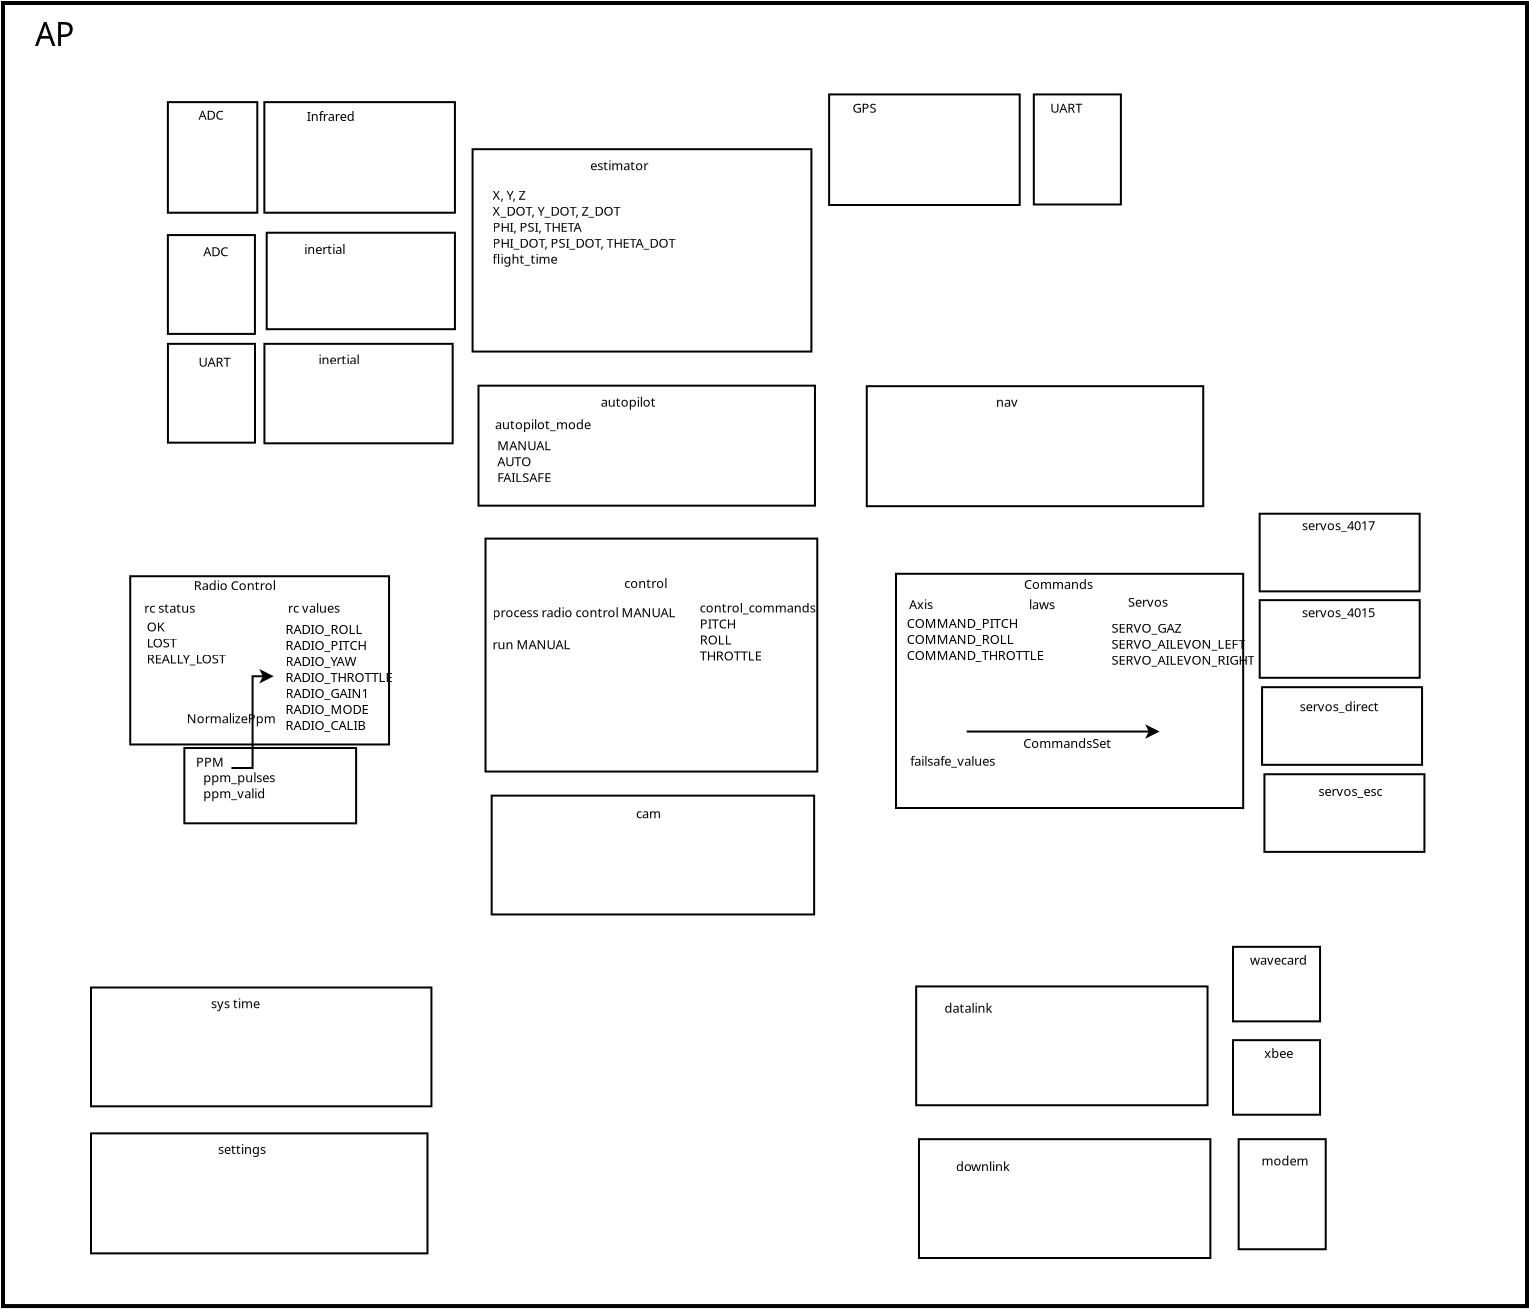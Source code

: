 <?xml version="1.0" encoding="UTF-8"?>
<dia:diagram xmlns:dia="http://www.lysator.liu.se/~alla/dia/">
  <dia:layer name="Background" visible="true">
    <dia:object type="Standard - Box" version="0" id="O0">
      <dia:attribute name="obj_pos">
        <dia:point val="-6.297,-16.439"/>
      </dia:attribute>
      <dia:attribute name="obj_bb">
        <dia:rectangle val="-6.397,-16.539;70.003,48.815"/>
      </dia:attribute>
      <dia:attribute name="elem_corner">
        <dia:point val="-6.297,-16.439"/>
      </dia:attribute>
      <dia:attribute name="elem_width">
        <dia:real val="76.2"/>
      </dia:attribute>
      <dia:attribute name="elem_height">
        <dia:real val="65.154"/>
      </dia:attribute>
      <dia:attribute name="border_width">
        <dia:real val="0.2"/>
      </dia:attribute>
      <dia:attribute name="show_background">
        <dia:boolean val="true"/>
      </dia:attribute>
    </dia:object>
    <dia:object type="Standard - Box" version="0" id="O1">
      <dia:attribute name="obj_pos">
        <dia:point val="38.353,12.1"/>
      </dia:attribute>
      <dia:attribute name="obj_bb">
        <dia:rectangle val="38.303,12.05;55.762,23.862"/>
      </dia:attribute>
      <dia:attribute name="elem_corner">
        <dia:point val="38.353,12.1"/>
      </dia:attribute>
      <dia:attribute name="elem_width">
        <dia:real val="17.359"/>
      </dia:attribute>
      <dia:attribute name="elem_height">
        <dia:real val="11.712"/>
      </dia:attribute>
      <dia:attribute name="show_background">
        <dia:boolean val="true"/>
      </dia:attribute>
    </dia:object>
    <dia:object type="Standard - Text" version="0" id="O2">
      <dia:attribute name="obj_pos">
        <dia:point val="44.747,12.865"/>
      </dia:attribute>
      <dia:attribute name="obj_bb">
        <dia:rectangle val="44.747,12.265;48.197,13.215"/>
      </dia:attribute>
      <dia:attribute name="text">
        <dia:composite type="text">
          <dia:attribute name="string">
            <dia:string>#Commands#</dia:string>
          </dia:attribute>
          <dia:attribute name="font">
            <dia:font family="sans" style="0" name="Helvetica"/>
          </dia:attribute>
          <dia:attribute name="height">
            <dia:real val="0.8"/>
          </dia:attribute>
          <dia:attribute name="pos">
            <dia:point val="44.747,12.865"/>
          </dia:attribute>
          <dia:attribute name="color">
            <dia:color val="#000000"/>
          </dia:attribute>
          <dia:attribute name="alignment">
            <dia:enum val="0"/>
          </dia:attribute>
        </dia:composite>
      </dia:attribute>
    </dia:object>
    <dia:object type="Standard - Box" version="0" id="O3">
      <dia:attribute name="obj_pos">
        <dia:point val="0.065,12.223"/>
      </dia:attribute>
      <dia:attribute name="obj_bb">
        <dia:rectangle val="0.015,12.174;13.056,20.685"/>
      </dia:attribute>
      <dia:attribute name="elem_corner">
        <dia:point val="0.065,12.223"/>
      </dia:attribute>
      <dia:attribute name="elem_width">
        <dia:real val="12.941"/>
      </dia:attribute>
      <dia:attribute name="elem_height">
        <dia:real val="8.412"/>
      </dia:attribute>
      <dia:attribute name="show_background">
        <dia:boolean val="true"/>
      </dia:attribute>
    </dia:object>
    <dia:object type="Standard - Text" version="0" id="O4">
      <dia:attribute name="obj_pos">
        <dia:point val="3.241,12.929"/>
      </dia:attribute>
      <dia:attribute name="obj_bb">
        <dia:rectangle val="3.241,12.329;7.441,13.279"/>
      </dia:attribute>
      <dia:attribute name="text">
        <dia:composite type="text">
          <dia:attribute name="string">
            <dia:string>#Radio Control#</dia:string>
          </dia:attribute>
          <dia:attribute name="font">
            <dia:font family="sans" style="0" name="Helvetica"/>
          </dia:attribute>
          <dia:attribute name="height">
            <dia:real val="0.8"/>
          </dia:attribute>
          <dia:attribute name="pos">
            <dia:point val="3.241,12.929"/>
          </dia:attribute>
          <dia:attribute name="color">
            <dia:color val="#000000"/>
          </dia:attribute>
          <dia:attribute name="alignment">
            <dia:enum val="0"/>
          </dia:attribute>
        </dia:composite>
      </dia:attribute>
    </dia:object>
    <dia:object type="Standard - Box" version="0" id="O5">
      <dia:attribute name="obj_pos">
        <dia:point val="2.771,20.812"/>
      </dia:attribute>
      <dia:attribute name="obj_bb">
        <dia:rectangle val="2.721,20.762;11.409,24.627"/>
      </dia:attribute>
      <dia:attribute name="elem_corner">
        <dia:point val="2.771,20.812"/>
      </dia:attribute>
      <dia:attribute name="elem_width">
        <dia:real val="8.588"/>
      </dia:attribute>
      <dia:attribute name="elem_height">
        <dia:real val="3.765"/>
      </dia:attribute>
      <dia:attribute name="show_background">
        <dia:boolean val="true"/>
      </dia:attribute>
    </dia:object>
    <dia:object type="Standard - Text" version="0" id="O6">
      <dia:attribute name="obj_pos">
        <dia:point val="3.359,21.753"/>
      </dia:attribute>
      <dia:attribute name="obj_bb">
        <dia:rectangle val="3.359,21.153;4.659,22.103"/>
      </dia:attribute>
      <dia:attribute name="text">
        <dia:composite type="text">
          <dia:attribute name="string">
            <dia:string>#PPM#</dia:string>
          </dia:attribute>
          <dia:attribute name="font">
            <dia:font family="sans" style="0" name="Helvetica"/>
          </dia:attribute>
          <dia:attribute name="height">
            <dia:real val="0.8"/>
          </dia:attribute>
          <dia:attribute name="pos">
            <dia:point val="3.359,21.753"/>
          </dia:attribute>
          <dia:attribute name="color">
            <dia:color val="#000000"/>
          </dia:attribute>
          <dia:attribute name="alignment">
            <dia:enum val="0"/>
          </dia:attribute>
        </dia:composite>
      </dia:attribute>
    </dia:object>
    <dia:object type="Standard - Text" version="0" id="O7">
      <dia:attribute name="obj_pos">
        <dia:point val="49.947,13.753"/>
      </dia:attribute>
      <dia:attribute name="obj_bb">
        <dia:rectangle val="49.947,13.153;52.047,14.103"/>
      </dia:attribute>
      <dia:attribute name="text">
        <dia:composite type="text">
          <dia:attribute name="string">
            <dia:string>#Servos#</dia:string>
          </dia:attribute>
          <dia:attribute name="font">
            <dia:font family="sans" style="0" name="Helvetica"/>
          </dia:attribute>
          <dia:attribute name="height">
            <dia:real val="0.8"/>
          </dia:attribute>
          <dia:attribute name="pos">
            <dia:point val="49.947,13.753"/>
          </dia:attribute>
          <dia:attribute name="color">
            <dia:color val="#000000"/>
          </dia:attribute>
          <dia:attribute name="alignment">
            <dia:enum val="0"/>
          </dia:attribute>
        </dia:composite>
      </dia:attribute>
    </dia:object>
    <dia:object type="Standard - Text" version="0" id="O8">
      <dia:attribute name="obj_pos">
        <dia:point val="45.006,13.871"/>
      </dia:attribute>
      <dia:attribute name="obj_bb">
        <dia:rectangle val="45.006,13.271;46.356,14.221"/>
      </dia:attribute>
      <dia:attribute name="text">
        <dia:composite type="text">
          <dia:attribute name="string">
            <dia:string>#laws#</dia:string>
          </dia:attribute>
          <dia:attribute name="font">
            <dia:font family="sans" style="0" name="Helvetica"/>
          </dia:attribute>
          <dia:attribute name="height">
            <dia:real val="0.8"/>
          </dia:attribute>
          <dia:attribute name="pos">
            <dia:point val="45.006,13.871"/>
          </dia:attribute>
          <dia:attribute name="color">
            <dia:color val="#000000"/>
          </dia:attribute>
          <dia:attribute name="alignment">
            <dia:enum val="0"/>
          </dia:attribute>
        </dia:composite>
      </dia:attribute>
    </dia:object>
    <dia:object type="Standard - Text" version="0" id="O9">
      <dia:attribute name="obj_pos">
        <dia:point val="39.006,13.871"/>
      </dia:attribute>
      <dia:attribute name="obj_bb">
        <dia:rectangle val="39.006,13.271;40.206,14.221"/>
      </dia:attribute>
      <dia:attribute name="text">
        <dia:composite type="text">
          <dia:attribute name="string">
            <dia:string>#Axis#</dia:string>
          </dia:attribute>
          <dia:attribute name="font">
            <dia:font family="sans" style="0" name="Helvetica"/>
          </dia:attribute>
          <dia:attribute name="height">
            <dia:real val="0.8"/>
          </dia:attribute>
          <dia:attribute name="pos">
            <dia:point val="39.006,13.871"/>
          </dia:attribute>
          <dia:attribute name="color">
            <dia:color val="#000000"/>
          </dia:attribute>
          <dia:attribute name="alignment">
            <dia:enum val="0"/>
          </dia:attribute>
        </dia:composite>
      </dia:attribute>
    </dia:object>
    <dia:object type="Standard - Box" version="0" id="O10">
      <dia:attribute name="obj_pos">
        <dia:point val="17.829,10.341"/>
      </dia:attribute>
      <dia:attribute name="obj_bb">
        <dia:rectangle val="17.779,10.291;34.468,22.038"/>
      </dia:attribute>
      <dia:attribute name="elem_corner">
        <dia:point val="17.829,10.341"/>
      </dia:attribute>
      <dia:attribute name="elem_width">
        <dia:real val="16.588"/>
      </dia:attribute>
      <dia:attribute name="elem_height">
        <dia:real val="11.647"/>
      </dia:attribute>
      <dia:attribute name="show_background">
        <dia:boolean val="true"/>
      </dia:attribute>
    </dia:object>
    <dia:object type="Standard - Text" version="0" id="O11">
      <dia:attribute name="obj_pos">
        <dia:point val="24.771,12.812"/>
      </dia:attribute>
      <dia:attribute name="obj_bb">
        <dia:rectangle val="24.771,12.212;26.971,13.162"/>
      </dia:attribute>
      <dia:attribute name="text">
        <dia:composite type="text">
          <dia:attribute name="string">
            <dia:string>#control#</dia:string>
          </dia:attribute>
          <dia:attribute name="font">
            <dia:font family="sans" style="0" name="Helvetica"/>
          </dia:attribute>
          <dia:attribute name="height">
            <dia:real val="0.8"/>
          </dia:attribute>
          <dia:attribute name="pos">
            <dia:point val="24.771,12.812"/>
          </dia:attribute>
          <dia:attribute name="color">
            <dia:color val="#000000"/>
          </dia:attribute>
          <dia:attribute name="alignment">
            <dia:enum val="0"/>
          </dia:attribute>
        </dia:composite>
      </dia:attribute>
    </dia:object>
    <dia:object type="Standard - Box" version="0" id="O12">
      <dia:attribute name="obj_pos">
        <dia:point val="17.477,2.694"/>
      </dia:attribute>
      <dia:attribute name="obj_bb">
        <dia:rectangle val="17.427,2.644;34.35,8.744"/>
      </dia:attribute>
      <dia:attribute name="elem_corner">
        <dia:point val="17.477,2.694"/>
      </dia:attribute>
      <dia:attribute name="elem_width">
        <dia:real val="16.824"/>
      </dia:attribute>
      <dia:attribute name="elem_height">
        <dia:real val="6.0"/>
      </dia:attribute>
      <dia:attribute name="show_background">
        <dia:boolean val="true"/>
      </dia:attribute>
    </dia:object>
    <dia:object type="Standard - Text" version="0" id="O13">
      <dia:attribute name="obj_pos">
        <dia:point val="23.594,3.753"/>
      </dia:attribute>
      <dia:attribute name="obj_bb">
        <dia:rectangle val="23.594,3.153;26.394,4.103"/>
      </dia:attribute>
      <dia:attribute name="text">
        <dia:composite type="text">
          <dia:attribute name="string">
            <dia:string>#autopilot#</dia:string>
          </dia:attribute>
          <dia:attribute name="font">
            <dia:font family="sans" style="0" name="Helvetica"/>
          </dia:attribute>
          <dia:attribute name="height">
            <dia:real val="0.8"/>
          </dia:attribute>
          <dia:attribute name="pos">
            <dia:point val="23.594,3.753"/>
          </dia:attribute>
          <dia:attribute name="color">
            <dia:color val="#000000"/>
          </dia:attribute>
          <dia:attribute name="alignment">
            <dia:enum val="0"/>
          </dia:attribute>
        </dia:composite>
      </dia:attribute>
    </dia:object>
    <dia:object type="Standard - Text" version="0" id="O14">
      <dia:attribute name="obj_pos">
        <dia:point val="7.947,14.047"/>
      </dia:attribute>
      <dia:attribute name="obj_bb">
        <dia:rectangle val="7.947,13.447;10.747,14.397"/>
      </dia:attribute>
      <dia:attribute name="text">
        <dia:composite type="text">
          <dia:attribute name="string">
            <dia:string>#rc values#</dia:string>
          </dia:attribute>
          <dia:attribute name="font">
            <dia:font family="sans" style="0" name="Helvetica"/>
          </dia:attribute>
          <dia:attribute name="height">
            <dia:real val="0.8"/>
          </dia:attribute>
          <dia:attribute name="pos">
            <dia:point val="7.947,14.047"/>
          </dia:attribute>
          <dia:attribute name="color">
            <dia:color val="#000000"/>
          </dia:attribute>
          <dia:attribute name="alignment">
            <dia:enum val="0"/>
          </dia:attribute>
        </dia:composite>
      </dia:attribute>
    </dia:object>
    <dia:object type="Standard - Text" version="0" id="O15">
      <dia:attribute name="obj_pos">
        <dia:point val="0.771,14.047"/>
      </dia:attribute>
      <dia:attribute name="obj_bb">
        <dia:rectangle val="0.771,13.447;3.571,14.397"/>
      </dia:attribute>
      <dia:attribute name="text">
        <dia:composite type="text">
          <dia:attribute name="string">
            <dia:string>#rc status#</dia:string>
          </dia:attribute>
          <dia:attribute name="font">
            <dia:font family="sans" style="0" name="Helvetica"/>
          </dia:attribute>
          <dia:attribute name="height">
            <dia:real val="0.8"/>
          </dia:attribute>
          <dia:attribute name="pos">
            <dia:point val="0.771,14.047"/>
          </dia:attribute>
          <dia:attribute name="color">
            <dia:color val="#000000"/>
          </dia:attribute>
          <dia:attribute name="alignment">
            <dia:enum val="0"/>
          </dia:attribute>
        </dia:composite>
      </dia:attribute>
    </dia:object>
    <dia:object type="Standard - Text" version="0" id="O16">
      <dia:attribute name="obj_pos">
        <dia:point val="0.888,14.988"/>
      </dia:attribute>
      <dia:attribute name="obj_bb">
        <dia:rectangle val="0.888,14.388;4.738,16.938"/>
      </dia:attribute>
      <dia:attribute name="text">
        <dia:composite type="text">
          <dia:attribute name="string">
            <dia:string>#OK
LOST
REALLY_LOST#</dia:string>
          </dia:attribute>
          <dia:attribute name="font">
            <dia:font family="sans" style="0" name="Helvetica"/>
          </dia:attribute>
          <dia:attribute name="height">
            <dia:real val="0.8"/>
          </dia:attribute>
          <dia:attribute name="pos">
            <dia:point val="0.888,14.988"/>
          </dia:attribute>
          <dia:attribute name="color">
            <dia:color val="#000000"/>
          </dia:attribute>
          <dia:attribute name="alignment">
            <dia:enum val="0"/>
          </dia:attribute>
        </dia:composite>
      </dia:attribute>
    </dia:object>
    <dia:object type="Standard - Text" version="0" id="O17">
      <dia:attribute name="obj_pos">
        <dia:point val="7.829,15.106"/>
      </dia:attribute>
      <dia:attribute name="obj_bb">
        <dia:rectangle val="7.829,14.506;13.029,20.256"/>
      </dia:attribute>
      <dia:attribute name="text">
        <dia:composite type="text">
          <dia:attribute name="string">
            <dia:string>#RADIO_ROLL
RADIO_PITCH
RADIO_YAW
RADIO_THROTTLE
RADIO_GAIN1
RADIO_MODE
RADIO_CALIB#</dia:string>
          </dia:attribute>
          <dia:attribute name="font">
            <dia:font family="sans" style="0" name="Helvetica"/>
          </dia:attribute>
          <dia:attribute name="height">
            <dia:real val="0.8"/>
          </dia:attribute>
          <dia:attribute name="pos">
            <dia:point val="7.829,15.106"/>
          </dia:attribute>
          <dia:attribute name="color">
            <dia:color val="#000000"/>
          </dia:attribute>
          <dia:attribute name="alignment">
            <dia:enum val="0"/>
          </dia:attribute>
        </dia:composite>
      </dia:attribute>
    </dia:object>
    <dia:object type="Standard - Text" version="0" id="O18">
      <dia:attribute name="obj_pos">
        <dia:point val="3.712,22.518"/>
      </dia:attribute>
      <dia:attribute name="obj_bb">
        <dia:rectangle val="3.712,21.918;7.412,23.668"/>
      </dia:attribute>
      <dia:attribute name="text">
        <dia:composite type="text">
          <dia:attribute name="string">
            <dia:string>#ppm_pulses
ppm_valid#</dia:string>
          </dia:attribute>
          <dia:attribute name="font">
            <dia:font family="sans" style="0" name="Helvetica"/>
          </dia:attribute>
          <dia:attribute name="height">
            <dia:real val="0.8"/>
          </dia:attribute>
          <dia:attribute name="pos">
            <dia:point val="3.712,22.518"/>
          </dia:attribute>
          <dia:attribute name="color">
            <dia:color val="#000000"/>
          </dia:attribute>
          <dia:attribute name="alignment">
            <dia:enum val="0"/>
          </dia:attribute>
        </dia:composite>
      </dia:attribute>
    </dia:object>
    <dia:object type="Standard - ZigZagLine" version="0" id="O19">
      <dia:attribute name="obj_pos">
        <dia:point val="5.124,21.812"/>
      </dia:attribute>
      <dia:attribute name="obj_bb">
        <dia:rectangle val="5.074,16.724;7.291,21.862"/>
      </dia:attribute>
      <dia:attribute name="orth_points">
        <dia:point val="5.124,21.812"/>
        <dia:point val="6.182,21.812"/>
        <dia:point val="6.182,17.224"/>
        <dia:point val="7.241,17.224"/>
      </dia:attribute>
      <dia:attribute name="orth_orient">
        <dia:enum val="0"/>
        <dia:enum val="1"/>
        <dia:enum val="0"/>
      </dia:attribute>
      <dia:attribute name="end_arrow">
        <dia:enum val="22"/>
      </dia:attribute>
      <dia:attribute name="end_arrow_length">
        <dia:real val="0.5"/>
      </dia:attribute>
      <dia:attribute name="end_arrow_width">
        <dia:real val="0.5"/>
      </dia:attribute>
    </dia:object>
    <dia:object type="Standard - Text" version="0" id="O20">
      <dia:attribute name="obj_pos">
        <dia:point val="2.888,19.576"/>
      </dia:attribute>
      <dia:attribute name="obj_bb">
        <dia:rectangle val="2.888,18.977;7.238,19.927"/>
      </dia:attribute>
      <dia:attribute name="text">
        <dia:composite type="text">
          <dia:attribute name="string">
            <dia:string>#NormalizePpm#</dia:string>
          </dia:attribute>
          <dia:attribute name="font">
            <dia:font family="sans" style="0" name="Helvetica"/>
          </dia:attribute>
          <dia:attribute name="height">
            <dia:real val="0.8"/>
          </dia:attribute>
          <dia:attribute name="pos">
            <dia:point val="2.888,19.576"/>
          </dia:attribute>
          <dia:attribute name="color">
            <dia:color val="#000000"/>
          </dia:attribute>
          <dia:attribute name="alignment">
            <dia:enum val="0"/>
          </dia:attribute>
        </dia:composite>
      </dia:attribute>
    </dia:object>
    <dia:object type="Standard - Text" version="0" id="O21">
      <dia:attribute name="obj_pos">
        <dia:point val="49.123,15.047"/>
      </dia:attribute>
      <dia:attribute name="obj_bb">
        <dia:rectangle val="49.123,14.447;56.074,16.997"/>
      </dia:attribute>
      <dia:attribute name="text">
        <dia:composite type="text">
          <dia:attribute name="string">
            <dia:string>#SERVO_GAZ
SERVO_AILEVON_LEFT
SERVO_AILEVON_RIGHT#</dia:string>
          </dia:attribute>
          <dia:attribute name="font">
            <dia:font family="sans" style="0" name="Helvetica"/>
          </dia:attribute>
          <dia:attribute name="height">
            <dia:real val="0.8"/>
          </dia:attribute>
          <dia:attribute name="pos">
            <dia:point val="49.123,15.047"/>
          </dia:attribute>
          <dia:attribute name="color">
            <dia:color val="#000000"/>
          </dia:attribute>
          <dia:attribute name="alignment">
            <dia:enum val="0"/>
          </dia:attribute>
        </dia:composite>
      </dia:attribute>
    </dia:object>
    <dia:object type="Standard - Text" version="0" id="O22">
      <dia:attribute name="obj_pos">
        <dia:point val="38.888,14.812"/>
      </dia:attribute>
      <dia:attribute name="obj_bb">
        <dia:rectangle val="38.888,14.212;45.388,16.762"/>
      </dia:attribute>
      <dia:attribute name="text">
        <dia:composite type="text">
          <dia:attribute name="string">
            <dia:string>#COMMAND_PITCH
COMMAND_ROLL
COMMAND_THROTTLE#</dia:string>
          </dia:attribute>
          <dia:attribute name="font">
            <dia:font family="sans" style="0" name="Helvetica"/>
          </dia:attribute>
          <dia:attribute name="height">
            <dia:real val="0.8"/>
          </dia:attribute>
          <dia:attribute name="pos">
            <dia:point val="38.888,14.812"/>
          </dia:attribute>
          <dia:attribute name="color">
            <dia:color val="#000000"/>
          </dia:attribute>
          <dia:attribute name="alignment">
            <dia:enum val="0"/>
          </dia:attribute>
        </dia:composite>
      </dia:attribute>
    </dia:object>
    <dia:object type="Standard - Text" version="0" id="O23">
      <dia:attribute name="obj_pos">
        <dia:point val="18.418,5.929"/>
      </dia:attribute>
      <dia:attribute name="obj_bb">
        <dia:rectangle val="18.418,5.329;21.118,7.879"/>
      </dia:attribute>
      <dia:attribute name="text">
        <dia:composite type="text">
          <dia:attribute name="string">
            <dia:string>#MANUAL
AUTO
FAILSAFE#</dia:string>
          </dia:attribute>
          <dia:attribute name="font">
            <dia:font family="sans" style="0" name="Helvetica"/>
          </dia:attribute>
          <dia:attribute name="height">
            <dia:real val="0.8"/>
          </dia:attribute>
          <dia:attribute name="pos">
            <dia:point val="18.418,5.929"/>
          </dia:attribute>
          <dia:attribute name="color">
            <dia:color val="#000000"/>
          </dia:attribute>
          <dia:attribute name="alignment">
            <dia:enum val="0"/>
          </dia:attribute>
        </dia:composite>
      </dia:attribute>
    </dia:object>
    <dia:object type="Standard - Text" version="0" id="O24">
      <dia:attribute name="obj_pos">
        <dia:point val="18.535,3.694"/>
      </dia:attribute>
      <dia:attribute name="obj_bb">
        <dia:rectangle val="18.535,3.094;18.535,4.044"/>
      </dia:attribute>
      <dia:attribute name="text">
        <dia:composite type="text">
          <dia:attribute name="string">
            <dia:string>##</dia:string>
          </dia:attribute>
          <dia:attribute name="font">
            <dia:font family="sans" style="0" name="Helvetica"/>
          </dia:attribute>
          <dia:attribute name="height">
            <dia:real val="0.8"/>
          </dia:attribute>
          <dia:attribute name="pos">
            <dia:point val="18.535,3.694"/>
          </dia:attribute>
          <dia:attribute name="color">
            <dia:color val="#000000"/>
          </dia:attribute>
          <dia:attribute name="alignment">
            <dia:enum val="0"/>
          </dia:attribute>
        </dia:composite>
      </dia:attribute>
    </dia:object>
    <dia:object type="Standard - Text" version="0" id="O25">
      <dia:attribute name="obj_pos">
        <dia:point val="18.3,4.871"/>
      </dia:attribute>
      <dia:attribute name="obj_bb">
        <dia:rectangle val="18.3,4.271;23.15,5.221"/>
      </dia:attribute>
      <dia:attribute name="text">
        <dia:composite type="text">
          <dia:attribute name="string">
            <dia:string>#autopilot_mode#</dia:string>
          </dia:attribute>
          <dia:attribute name="font">
            <dia:font family="sans" style="0" name="Helvetica"/>
          </dia:attribute>
          <dia:attribute name="height">
            <dia:real val="0.8"/>
          </dia:attribute>
          <dia:attribute name="pos">
            <dia:point val="18.3,4.871"/>
          </dia:attribute>
          <dia:attribute name="color">
            <dia:color val="#000000"/>
          </dia:attribute>
          <dia:attribute name="alignment">
            <dia:enum val="0"/>
          </dia:attribute>
        </dia:composite>
      </dia:attribute>
    </dia:object>
    <dia:object type="Standard - Line" version="0" id="O26">
      <dia:attribute name="obj_pos">
        <dia:point val="41.888,19.988"/>
      </dia:attribute>
      <dia:attribute name="obj_bb">
        <dia:rectangle val="41.838,19.488;51.585,20.488"/>
      </dia:attribute>
      <dia:attribute name="conn_endpoints">
        <dia:point val="41.888,19.988"/>
        <dia:point val="51.535,19.988"/>
      </dia:attribute>
      <dia:attribute name="numcp">
        <dia:int val="1"/>
      </dia:attribute>
      <dia:attribute name="end_arrow">
        <dia:enum val="22"/>
      </dia:attribute>
      <dia:attribute name="end_arrow_length">
        <dia:real val="0.5"/>
      </dia:attribute>
      <dia:attribute name="end_arrow_width">
        <dia:real val="0.5"/>
      </dia:attribute>
    </dia:object>
    <dia:object type="Standard - Text" version="0" id="O27">
      <dia:attribute name="obj_pos">
        <dia:point val="44.712,20.812"/>
      </dia:attribute>
      <dia:attribute name="obj_bb">
        <dia:rectangle val="44.712,20.212;49.212,21.162"/>
      </dia:attribute>
      <dia:attribute name="text">
        <dia:composite type="text">
          <dia:attribute name="string">
            <dia:string>#CommandsSet#</dia:string>
          </dia:attribute>
          <dia:attribute name="font">
            <dia:font family="sans" style="0" name="Helvetica"/>
          </dia:attribute>
          <dia:attribute name="height">
            <dia:real val="0.8"/>
          </dia:attribute>
          <dia:attribute name="pos">
            <dia:point val="44.712,20.812"/>
          </dia:attribute>
          <dia:attribute name="color">
            <dia:color val="#000000"/>
          </dia:attribute>
          <dia:attribute name="alignment">
            <dia:enum val="0"/>
          </dia:attribute>
        </dia:composite>
      </dia:attribute>
    </dia:object>
    <dia:object type="Standard - Text" version="0" id="O28">
      <dia:attribute name="obj_pos">
        <dia:point val="26.477,23.4"/>
      </dia:attribute>
      <dia:attribute name="obj_bb">
        <dia:rectangle val="26.477,22.8;26.477,23.75"/>
      </dia:attribute>
      <dia:attribute name="text">
        <dia:composite type="text">
          <dia:attribute name="string">
            <dia:string>##</dia:string>
          </dia:attribute>
          <dia:attribute name="font">
            <dia:font family="sans" style="0" name="Helvetica"/>
          </dia:attribute>
          <dia:attribute name="height">
            <dia:real val="0.8"/>
          </dia:attribute>
          <dia:attribute name="pos">
            <dia:point val="26.477,23.4"/>
          </dia:attribute>
          <dia:attribute name="color">
            <dia:color val="#000000"/>
          </dia:attribute>
          <dia:attribute name="alignment">
            <dia:enum val="0"/>
          </dia:attribute>
        </dia:composite>
      </dia:attribute>
    </dia:object>
    <dia:object type="Standard - Text" version="0" id="O29">
      <dia:attribute name="obj_pos">
        <dia:point val="18.182,14.274"/>
      </dia:attribute>
      <dia:attribute name="obj_bb">
        <dia:rectangle val="18.182,13.674;27.582,17.023"/>
      </dia:attribute>
      <dia:attribute name="text">
        <dia:composite type="text">
          <dia:attribute name="string">
            <dia:string>#process radio control MANUAL

run MANUAL
#</dia:string>
          </dia:attribute>
          <dia:attribute name="font">
            <dia:font family="sans" style="0" name="Helvetica"/>
          </dia:attribute>
          <dia:attribute name="height">
            <dia:real val="0.8"/>
          </dia:attribute>
          <dia:attribute name="pos">
            <dia:point val="18.182,14.274"/>
          </dia:attribute>
          <dia:attribute name="color">
            <dia:color val="#000000"/>
          </dia:attribute>
          <dia:attribute name="alignment">
            <dia:enum val="0"/>
          </dia:attribute>
        </dia:composite>
      </dia:attribute>
    </dia:object>
    <dia:object type="Standard - Text" version="0" id="O30">
      <dia:attribute name="obj_pos">
        <dia:point val="39.065,21.694"/>
      </dia:attribute>
      <dia:attribute name="obj_bb">
        <dia:rectangle val="39.065,21.094;43.615,22.044"/>
      </dia:attribute>
      <dia:attribute name="text">
        <dia:composite type="text">
          <dia:attribute name="string">
            <dia:string>#failsafe_values#</dia:string>
          </dia:attribute>
          <dia:attribute name="font">
            <dia:font family="sans" style="0" name="Helvetica"/>
          </dia:attribute>
          <dia:attribute name="height">
            <dia:real val="0.8"/>
          </dia:attribute>
          <dia:attribute name="pos">
            <dia:point val="39.065,21.694"/>
          </dia:attribute>
          <dia:attribute name="color">
            <dia:color val="#000000"/>
          </dia:attribute>
          <dia:attribute name="alignment">
            <dia:enum val="0"/>
          </dia:attribute>
        </dia:composite>
      </dia:attribute>
    </dia:object>
    <dia:object type="Standard - Box" version="0" id="O31">
      <dia:attribute name="obj_pos">
        <dia:point val="17.182,-9.129"/>
      </dia:attribute>
      <dia:attribute name="obj_bb">
        <dia:rectangle val="17.132,-9.179;34.174,1.038"/>
      </dia:attribute>
      <dia:attribute name="elem_corner">
        <dia:point val="17.182,-9.129"/>
      </dia:attribute>
      <dia:attribute name="elem_width">
        <dia:real val="16.941"/>
      </dia:attribute>
      <dia:attribute name="elem_height">
        <dia:real val="10.118"/>
      </dia:attribute>
      <dia:attribute name="show_background">
        <dia:boolean val="true"/>
      </dia:attribute>
    </dia:object>
    <dia:object type="Standard - Text" version="0" id="O32">
      <dia:attribute name="obj_pos">
        <dia:point val="23.065,-8.071"/>
      </dia:attribute>
      <dia:attribute name="obj_bb">
        <dia:rectangle val="23.065,-8.671;26.065,-7.721"/>
      </dia:attribute>
      <dia:attribute name="text">
        <dia:composite type="text">
          <dia:attribute name="string">
            <dia:string>#estimator#</dia:string>
          </dia:attribute>
          <dia:attribute name="font">
            <dia:font family="sans" style="0" name="Helvetica"/>
          </dia:attribute>
          <dia:attribute name="height">
            <dia:real val="0.8"/>
          </dia:attribute>
          <dia:attribute name="pos">
            <dia:point val="23.065,-8.071"/>
          </dia:attribute>
          <dia:attribute name="color">
            <dia:color val="#000000"/>
          </dia:attribute>
          <dia:attribute name="alignment">
            <dia:enum val="0"/>
          </dia:attribute>
        </dia:composite>
      </dia:attribute>
    </dia:object>
    <dia:object type="Standard - Box" version="0" id="O33">
      <dia:attribute name="obj_pos">
        <dia:point val="6.771,-11.482"/>
      </dia:attribute>
      <dia:attribute name="obj_bb">
        <dia:rectangle val="6.721,-11.532;16.35,-5.903"/>
      </dia:attribute>
      <dia:attribute name="elem_corner">
        <dia:point val="6.771,-11.482"/>
      </dia:attribute>
      <dia:attribute name="elem_width">
        <dia:real val="9.529"/>
      </dia:attribute>
      <dia:attribute name="elem_height">
        <dia:real val="5.529"/>
      </dia:attribute>
      <dia:attribute name="show_background">
        <dia:boolean val="true"/>
      </dia:attribute>
    </dia:object>
    <dia:object type="Standard - Text" version="0" id="O34">
      <dia:attribute name="obj_pos">
        <dia:point val="8.888,-10.541"/>
      </dia:attribute>
      <dia:attribute name="obj_bb">
        <dia:rectangle val="8.888,-11.141;11.338,-10.191"/>
      </dia:attribute>
      <dia:attribute name="text">
        <dia:composite type="text">
          <dia:attribute name="string">
            <dia:string>#Infrared#</dia:string>
          </dia:attribute>
          <dia:attribute name="font">
            <dia:font family="sans" style="0" name="Helvetica"/>
          </dia:attribute>
          <dia:attribute name="height">
            <dia:real val="0.8"/>
          </dia:attribute>
          <dia:attribute name="pos">
            <dia:point val="8.888,-10.541"/>
          </dia:attribute>
          <dia:attribute name="color">
            <dia:color val="#000000"/>
          </dia:attribute>
          <dia:attribute name="alignment">
            <dia:enum val="0"/>
          </dia:attribute>
        </dia:composite>
      </dia:attribute>
    </dia:object>
    <dia:object type="Standard - Box" version="0" id="O35">
      <dia:attribute name="obj_pos">
        <dia:point val="1.947,-11.482"/>
      </dia:attribute>
      <dia:attribute name="obj_bb">
        <dia:rectangle val="1.897,-11.532;6.468,-5.903"/>
      </dia:attribute>
      <dia:attribute name="elem_corner">
        <dia:point val="1.947,-11.482"/>
      </dia:attribute>
      <dia:attribute name="elem_width">
        <dia:real val="4.471"/>
      </dia:attribute>
      <dia:attribute name="elem_height">
        <dia:real val="5.529"/>
      </dia:attribute>
      <dia:attribute name="show_background">
        <dia:boolean val="true"/>
      </dia:attribute>
    </dia:object>
    <dia:object type="Standard - Text" version="0" id="O36">
      <dia:attribute name="obj_pos">
        <dia:point val="3.476,-10.6"/>
      </dia:attribute>
      <dia:attribute name="obj_bb">
        <dia:rectangle val="3.476,-11.2;4.726,-10.25"/>
      </dia:attribute>
      <dia:attribute name="text">
        <dia:composite type="text">
          <dia:attribute name="string">
            <dia:string>#ADC#</dia:string>
          </dia:attribute>
          <dia:attribute name="font">
            <dia:font family="sans" style="0" name="Helvetica"/>
          </dia:attribute>
          <dia:attribute name="height">
            <dia:real val="0.8"/>
          </dia:attribute>
          <dia:attribute name="pos">
            <dia:point val="3.476,-10.6"/>
          </dia:attribute>
          <dia:attribute name="color">
            <dia:color val="#000000"/>
          </dia:attribute>
          <dia:attribute name="alignment">
            <dia:enum val="0"/>
          </dia:attribute>
        </dia:composite>
      </dia:attribute>
    </dia:object>
    <dia:object type="Standard - Box" version="0" id="O37">
      <dia:attribute name="obj_pos">
        <dia:point val="6.888,-4.953"/>
      </dia:attribute>
      <dia:attribute name="obj_bb">
        <dia:rectangle val="6.838,-5.003;16.35,-0.079"/>
      </dia:attribute>
      <dia:attribute name="elem_corner">
        <dia:point val="6.888,-4.953"/>
      </dia:attribute>
      <dia:attribute name="elem_width">
        <dia:real val="9.412"/>
      </dia:attribute>
      <dia:attribute name="elem_height">
        <dia:real val="4.824"/>
      </dia:attribute>
      <dia:attribute name="show_background">
        <dia:boolean val="true"/>
      </dia:attribute>
    </dia:object>
    <dia:object type="Standard - Text" version="0" id="O38">
      <dia:attribute name="obj_pos">
        <dia:point val="8.771,-3.894"/>
      </dia:attribute>
      <dia:attribute name="obj_bb">
        <dia:rectangle val="8.771,-4.494;10.921,-3.544"/>
      </dia:attribute>
      <dia:attribute name="text">
        <dia:composite type="text">
          <dia:attribute name="string">
            <dia:string>#inertial#</dia:string>
          </dia:attribute>
          <dia:attribute name="font">
            <dia:font family="sans" style="0" name="Helvetica"/>
          </dia:attribute>
          <dia:attribute name="height">
            <dia:real val="0.8"/>
          </dia:attribute>
          <dia:attribute name="pos">
            <dia:point val="8.771,-3.894"/>
          </dia:attribute>
          <dia:attribute name="color">
            <dia:color val="#000000"/>
          </dia:attribute>
          <dia:attribute name="alignment">
            <dia:enum val="0"/>
          </dia:attribute>
        </dia:composite>
      </dia:attribute>
    </dia:object>
    <dia:object type="Standard - Box" version="0" id="O39">
      <dia:attribute name="obj_pos">
        <dia:point val="1.947,-4.835"/>
      </dia:attribute>
      <dia:attribute name="obj_bb">
        <dia:rectangle val="1.897,-4.885;6.35,0.156"/>
      </dia:attribute>
      <dia:attribute name="elem_corner">
        <dia:point val="1.947,-4.835"/>
      </dia:attribute>
      <dia:attribute name="elem_width">
        <dia:real val="4.353"/>
      </dia:attribute>
      <dia:attribute name="elem_height">
        <dia:real val="4.941"/>
      </dia:attribute>
      <dia:attribute name="show_background">
        <dia:boolean val="true"/>
      </dia:attribute>
    </dia:object>
    <dia:object type="Standard - Text" version="0" id="O40">
      <dia:attribute name="obj_pos">
        <dia:point val="3.712,-3.776"/>
      </dia:attribute>
      <dia:attribute name="obj_bb">
        <dia:rectangle val="3.712,-4.376;4.962,-3.426"/>
      </dia:attribute>
      <dia:attribute name="text">
        <dia:composite type="text">
          <dia:attribute name="string">
            <dia:string>#ADC#</dia:string>
          </dia:attribute>
          <dia:attribute name="font">
            <dia:font family="sans" style="0" name="Helvetica"/>
          </dia:attribute>
          <dia:attribute name="height">
            <dia:real val="0.8"/>
          </dia:attribute>
          <dia:attribute name="pos">
            <dia:point val="3.712,-3.776"/>
          </dia:attribute>
          <dia:attribute name="color">
            <dia:color val="#000000"/>
          </dia:attribute>
          <dia:attribute name="alignment">
            <dia:enum val="0"/>
          </dia:attribute>
        </dia:composite>
      </dia:attribute>
    </dia:object>
    <dia:object type="Standard - Box" version="0" id="O41">
      <dia:attribute name="obj_pos">
        <dia:point val="6.774,0.603"/>
      </dia:attribute>
      <dia:attribute name="obj_bb">
        <dia:rectangle val="6.724,0.553;16.235,5.626"/>
      </dia:attribute>
      <dia:attribute name="elem_corner">
        <dia:point val="6.774,0.603"/>
      </dia:attribute>
      <dia:attribute name="elem_width">
        <dia:real val="9.412"/>
      </dia:attribute>
      <dia:attribute name="elem_height">
        <dia:real val="4.974"/>
      </dia:attribute>
      <dia:attribute name="show_background">
        <dia:boolean val="true"/>
      </dia:attribute>
    </dia:object>
    <dia:object type="Standard - Text" version="0" id="O42">
      <dia:attribute name="obj_pos">
        <dia:point val="9.476,1.635"/>
      </dia:attribute>
      <dia:attribute name="obj_bb">
        <dia:rectangle val="9.476,1.035;11.627,1.985"/>
      </dia:attribute>
      <dia:attribute name="text">
        <dia:composite type="text">
          <dia:attribute name="string">
            <dia:string>#inertial#</dia:string>
          </dia:attribute>
          <dia:attribute name="font">
            <dia:font family="sans" style="0" name="Helvetica"/>
          </dia:attribute>
          <dia:attribute name="height">
            <dia:real val="0.8"/>
          </dia:attribute>
          <dia:attribute name="pos">
            <dia:point val="9.476,1.635"/>
          </dia:attribute>
          <dia:attribute name="color">
            <dia:color val="#000000"/>
          </dia:attribute>
          <dia:attribute name="alignment">
            <dia:enum val="0"/>
          </dia:attribute>
        </dia:composite>
      </dia:attribute>
    </dia:object>
    <dia:object type="Standard - Box" version="0" id="O43">
      <dia:attribute name="obj_pos">
        <dia:point val="1.95,0.603"/>
      </dia:attribute>
      <dia:attribute name="obj_bb">
        <dia:rectangle val="1.9,0.553;6.353,5.594"/>
      </dia:attribute>
      <dia:attribute name="elem_corner">
        <dia:point val="1.95,0.603"/>
      </dia:attribute>
      <dia:attribute name="elem_width">
        <dia:real val="4.353"/>
      </dia:attribute>
      <dia:attribute name="elem_height">
        <dia:real val="4.941"/>
      </dia:attribute>
      <dia:attribute name="show_background">
        <dia:boolean val="true"/>
      </dia:attribute>
    </dia:object>
    <dia:object type="Standard - Text" version="0" id="O44">
      <dia:attribute name="obj_pos">
        <dia:point val="3.476,1.753"/>
      </dia:attribute>
      <dia:attribute name="obj_bb">
        <dia:rectangle val="3.476,1.153;5.026,2.103"/>
      </dia:attribute>
      <dia:attribute name="text">
        <dia:composite type="text">
          <dia:attribute name="string">
            <dia:string>#UART#</dia:string>
          </dia:attribute>
          <dia:attribute name="font">
            <dia:font family="sans" style="0" name="Helvetica"/>
          </dia:attribute>
          <dia:attribute name="height">
            <dia:real val="0.8"/>
          </dia:attribute>
          <dia:attribute name="pos">
            <dia:point val="3.476,1.753"/>
          </dia:attribute>
          <dia:attribute name="color">
            <dia:color val="#000000"/>
          </dia:attribute>
          <dia:attribute name="alignment">
            <dia:enum val="0"/>
          </dia:attribute>
        </dia:composite>
      </dia:attribute>
    </dia:object>
    <dia:object type="Standard - Box" version="0" id="O45">
      <dia:attribute name="obj_pos">
        <dia:point val="35.009,-11.868"/>
      </dia:attribute>
      <dia:attribute name="obj_bb">
        <dia:rectangle val="34.959,-11.918;44.588,-6.288"/>
      </dia:attribute>
      <dia:attribute name="elem_corner">
        <dia:point val="35.009,-11.868"/>
      </dia:attribute>
      <dia:attribute name="elem_width">
        <dia:real val="9.529"/>
      </dia:attribute>
      <dia:attribute name="elem_height">
        <dia:real val="5.529"/>
      </dia:attribute>
      <dia:attribute name="show_background">
        <dia:boolean val="true"/>
      </dia:attribute>
    </dia:object>
    <dia:object type="Standard - Text" version="0" id="O46">
      <dia:attribute name="obj_pos">
        <dia:point val="36.182,-10.953"/>
      </dia:attribute>
      <dia:attribute name="obj_bb">
        <dia:rectangle val="36.182,-11.553;37.432,-10.603"/>
      </dia:attribute>
      <dia:attribute name="text">
        <dia:composite type="text">
          <dia:attribute name="string">
            <dia:string>#GPS#</dia:string>
          </dia:attribute>
          <dia:attribute name="font">
            <dia:font family="sans" style="0" name="Helvetica"/>
          </dia:attribute>
          <dia:attribute name="height">
            <dia:real val="0.8"/>
          </dia:attribute>
          <dia:attribute name="pos">
            <dia:point val="36.182,-10.953"/>
          </dia:attribute>
          <dia:attribute name="color">
            <dia:color val="#000000"/>
          </dia:attribute>
          <dia:attribute name="alignment">
            <dia:enum val="0"/>
          </dia:attribute>
        </dia:composite>
      </dia:attribute>
    </dia:object>
    <dia:object type="Standard - Box" version="0" id="O47">
      <dia:attribute name="obj_pos">
        <dia:point val="45.244,-11.868"/>
      </dia:attribute>
      <dia:attribute name="obj_bb">
        <dia:rectangle val="45.194,-11.918;49.647,-6.315"/>
      </dia:attribute>
      <dia:attribute name="elem_corner">
        <dia:point val="45.244,-11.868"/>
      </dia:attribute>
      <dia:attribute name="elem_width">
        <dia:real val="4.353"/>
      </dia:attribute>
      <dia:attribute name="elem_height">
        <dia:real val="5.503"/>
      </dia:attribute>
      <dia:attribute name="show_background">
        <dia:boolean val="true"/>
      </dia:attribute>
    </dia:object>
    <dia:object type="Standard - Text" version="0" id="O48">
      <dia:attribute name="obj_pos">
        <dia:point val="46.065,-10.953"/>
      </dia:attribute>
      <dia:attribute name="obj_bb">
        <dia:rectangle val="46.065,-11.553;47.615,-10.603"/>
      </dia:attribute>
      <dia:attribute name="text">
        <dia:composite type="text">
          <dia:attribute name="string">
            <dia:string>#UART#</dia:string>
          </dia:attribute>
          <dia:attribute name="font">
            <dia:font family="sans" style="0" name="Helvetica"/>
          </dia:attribute>
          <dia:attribute name="height">
            <dia:real val="0.8"/>
          </dia:attribute>
          <dia:attribute name="pos">
            <dia:point val="46.065,-10.953"/>
          </dia:attribute>
          <dia:attribute name="color">
            <dia:color val="#000000"/>
          </dia:attribute>
          <dia:attribute name="alignment">
            <dia:enum val="0"/>
          </dia:attribute>
        </dia:composite>
      </dia:attribute>
    </dia:object>
    <dia:object type="Standard - Box" version="0" id="O49">
      <dia:attribute name="obj_pos">
        <dia:point val="36.891,2.721"/>
      </dia:attribute>
      <dia:attribute name="obj_bb">
        <dia:rectangle val="36.841,2.671;53.765,8.771"/>
      </dia:attribute>
      <dia:attribute name="elem_corner">
        <dia:point val="36.891,2.721"/>
      </dia:attribute>
      <dia:attribute name="elem_width">
        <dia:real val="16.824"/>
      </dia:attribute>
      <dia:attribute name="elem_height">
        <dia:real val="6.0"/>
      </dia:attribute>
      <dia:attribute name="show_background">
        <dia:boolean val="true"/>
      </dia:attribute>
    </dia:object>
    <dia:object type="Standard - Text" version="0" id="O50">
      <dia:attribute name="obj_pos">
        <dia:point val="43.359,3.753"/>
      </dia:attribute>
      <dia:attribute name="obj_bb">
        <dia:rectangle val="43.359,3.153;44.459,4.103"/>
      </dia:attribute>
      <dia:attribute name="text">
        <dia:composite type="text">
          <dia:attribute name="string">
            <dia:string>#nav#</dia:string>
          </dia:attribute>
          <dia:attribute name="font">
            <dia:font family="sans" style="0" name="Helvetica"/>
          </dia:attribute>
          <dia:attribute name="height">
            <dia:real val="0.8"/>
          </dia:attribute>
          <dia:attribute name="pos">
            <dia:point val="43.359,3.753"/>
          </dia:attribute>
          <dia:attribute name="color">
            <dia:color val="#000000"/>
          </dia:attribute>
          <dia:attribute name="alignment">
            <dia:enum val="0"/>
          </dia:attribute>
        </dia:composite>
      </dia:attribute>
    </dia:object>
    <dia:object type="Standard - Text" version="0" id="O51">
      <dia:attribute name="obj_pos">
        <dia:point val="18.182,-6.6"/>
      </dia:attribute>
      <dia:attribute name="obj_bb">
        <dia:rectangle val="18.182,-7.2;27.482,-3.05"/>
      </dia:attribute>
      <dia:attribute name="text">
        <dia:composite type="text">
          <dia:attribute name="string">
            <dia:string>#X, Y, Z
X_DOT, Y_DOT, Z_DOT
PHI, PSI, THETA
PHI_DOT, PSI_DOT, THETA_DOT
flight_time#</dia:string>
          </dia:attribute>
          <dia:attribute name="font">
            <dia:font family="sans" style="0" name="Helvetica"/>
          </dia:attribute>
          <dia:attribute name="height">
            <dia:real val="0.8"/>
          </dia:attribute>
          <dia:attribute name="pos">
            <dia:point val="18.182,-6.6"/>
          </dia:attribute>
          <dia:attribute name="color">
            <dia:color val="#000000"/>
          </dia:attribute>
          <dia:attribute name="alignment">
            <dia:enum val="0"/>
          </dia:attribute>
        </dia:composite>
      </dia:attribute>
    </dia:object>
    <dia:object type="Standard - Text" version="0" id="O52">
      <dia:attribute name="obj_pos">
        <dia:point val="40.625,-19.239"/>
      </dia:attribute>
      <dia:attribute name="obj_bb">
        <dia:rectangle val="40.625,-19.84;40.625,-18.89"/>
      </dia:attribute>
      <dia:attribute name="text">
        <dia:composite type="text">
          <dia:attribute name="string">
            <dia:string>##</dia:string>
          </dia:attribute>
          <dia:attribute name="font">
            <dia:font family="sans" style="0" name="Helvetica"/>
          </dia:attribute>
          <dia:attribute name="height">
            <dia:real val="0.8"/>
          </dia:attribute>
          <dia:attribute name="pos">
            <dia:point val="40.625,-19.239"/>
          </dia:attribute>
          <dia:attribute name="color">
            <dia:color val="#000000"/>
          </dia:attribute>
          <dia:attribute name="alignment">
            <dia:enum val="0"/>
          </dia:attribute>
        </dia:composite>
      </dia:attribute>
    </dia:object>
    <dia:object type="Standard - Box" version="0" id="O53">
      <dia:attribute name="obj_pos">
        <dia:point val="18.136,23.193"/>
      </dia:attribute>
      <dia:attribute name="obj_bb">
        <dia:rectangle val="18.086,23.143;34.31,29.184"/>
      </dia:attribute>
      <dia:attribute name="elem_corner">
        <dia:point val="18.136,23.193"/>
      </dia:attribute>
      <dia:attribute name="elem_width">
        <dia:real val="16.124"/>
      </dia:attribute>
      <dia:attribute name="elem_height">
        <dia:real val="5.941"/>
      </dia:attribute>
      <dia:attribute name="show_background">
        <dia:boolean val="true"/>
      </dia:attribute>
    </dia:object>
    <dia:object type="Standard - Text" version="0" id="O54">
      <dia:attribute name="obj_pos">
        <dia:point val="25.349,24.329"/>
      </dia:attribute>
      <dia:attribute name="obj_bb">
        <dia:rectangle val="25.349,23.729;26.649,24.679"/>
      </dia:attribute>
      <dia:attribute name="text">
        <dia:composite type="text">
          <dia:attribute name="string">
            <dia:string>#cam#</dia:string>
          </dia:attribute>
          <dia:attribute name="font">
            <dia:font family="sans" style="0" name="Helvetica"/>
          </dia:attribute>
          <dia:attribute name="height">
            <dia:real val="0.8"/>
          </dia:attribute>
          <dia:attribute name="pos">
            <dia:point val="25.349,24.329"/>
          </dia:attribute>
          <dia:attribute name="color">
            <dia:color val="#000000"/>
          </dia:attribute>
          <dia:attribute name="alignment">
            <dia:enum val="0"/>
          </dia:attribute>
        </dia:composite>
      </dia:attribute>
    </dia:object>
    <dia:object type="Standard - Text" version="0" id="O55">
      <dia:attribute name="obj_pos">
        <dia:point val="41.615,-24.614"/>
      </dia:attribute>
      <dia:attribute name="obj_bb">
        <dia:rectangle val="41.615,-25.214;41.615,-24.264"/>
      </dia:attribute>
      <dia:attribute name="text">
        <dia:composite type="text">
          <dia:attribute name="string">
            <dia:string>##</dia:string>
          </dia:attribute>
          <dia:attribute name="font">
            <dia:font family="sans" style="0" name="Helvetica"/>
          </dia:attribute>
          <dia:attribute name="height">
            <dia:real val="0.8"/>
          </dia:attribute>
          <dia:attribute name="pos">
            <dia:point val="41.615,-24.614"/>
          </dia:attribute>
          <dia:attribute name="color">
            <dia:color val="#000000"/>
          </dia:attribute>
          <dia:attribute name="alignment">
            <dia:enum val="0"/>
          </dia:attribute>
        </dia:composite>
      </dia:attribute>
    </dia:object>
    <dia:object type="Standard - Text" version="0" id="O56">
      <dia:attribute name="obj_pos">
        <dia:point val="28.535,14.038"/>
      </dia:attribute>
      <dia:attribute name="obj_bb">
        <dia:rectangle val="28.535,13.438;34.435,16.788"/>
      </dia:attribute>
      <dia:attribute name="text">
        <dia:composite type="text">
          <dia:attribute name="string">
            <dia:string>#control_commands
PITCH
ROLL
THROTTLE#</dia:string>
          </dia:attribute>
          <dia:attribute name="font">
            <dia:font family="sans" style="0" name="Helvetica"/>
          </dia:attribute>
          <dia:attribute name="height">
            <dia:real val="0.8"/>
          </dia:attribute>
          <dia:attribute name="pos">
            <dia:point val="28.535,14.038"/>
          </dia:attribute>
          <dia:attribute name="color">
            <dia:color val="#000000"/>
          </dia:attribute>
          <dia:attribute name="alignment">
            <dia:enum val="0"/>
          </dia:attribute>
        </dia:composite>
      </dia:attribute>
    </dia:object>
    <dia:object type="Standard - Box" version="0" id="O57">
      <dia:attribute name="obj_pos">
        <dia:point val="56.535,9.097"/>
      </dia:attribute>
      <dia:attribute name="obj_bb">
        <dia:rectangle val="56.485,9.047;64.585,13.029"/>
      </dia:attribute>
      <dia:attribute name="elem_corner">
        <dia:point val="56.535,9.097"/>
      </dia:attribute>
      <dia:attribute name="elem_width">
        <dia:real val="8.0"/>
      </dia:attribute>
      <dia:attribute name="elem_height">
        <dia:real val="3.882"/>
      </dia:attribute>
      <dia:attribute name="show_background">
        <dia:boolean val="true"/>
      </dia:attribute>
    </dia:object>
    <dia:object type="Standard - Text" version="0" id="O58">
      <dia:attribute name="obj_pos">
        <dia:point val="58.653,9.921"/>
      </dia:attribute>
      <dia:attribute name="obj_bb">
        <dia:rectangle val="58.653,9.321;62.603,10.271"/>
      </dia:attribute>
      <dia:attribute name="text">
        <dia:composite type="text">
          <dia:attribute name="string">
            <dia:string>#servos_4017#</dia:string>
          </dia:attribute>
          <dia:attribute name="font">
            <dia:font family="sans" style="0" name="Helvetica"/>
          </dia:attribute>
          <dia:attribute name="height">
            <dia:real val="0.8"/>
          </dia:attribute>
          <dia:attribute name="pos">
            <dia:point val="58.653,9.921"/>
          </dia:attribute>
          <dia:attribute name="color">
            <dia:color val="#000000"/>
          </dia:attribute>
          <dia:attribute name="alignment">
            <dia:enum val="0"/>
          </dia:attribute>
        </dia:composite>
      </dia:attribute>
    </dia:object>
    <dia:object type="Standard - Box" version="0" id="O59">
      <dia:attribute name="obj_pos">
        <dia:point val="56.538,13.418"/>
      </dia:attribute>
      <dia:attribute name="obj_bb">
        <dia:rectangle val="56.488,13.368;64.588,17.35"/>
      </dia:attribute>
      <dia:attribute name="elem_corner">
        <dia:point val="56.538,13.418"/>
      </dia:attribute>
      <dia:attribute name="elem_width">
        <dia:real val="8.0"/>
      </dia:attribute>
      <dia:attribute name="elem_height">
        <dia:real val="3.882"/>
      </dia:attribute>
      <dia:attribute name="show_background">
        <dia:boolean val="true"/>
      </dia:attribute>
    </dia:object>
    <dia:object type="Standard - Text" version="0" id="O60">
      <dia:attribute name="obj_pos">
        <dia:point val="58.653,14.274"/>
      </dia:attribute>
      <dia:attribute name="obj_bb">
        <dia:rectangle val="58.653,13.674;62.603,14.623"/>
      </dia:attribute>
      <dia:attribute name="text">
        <dia:composite type="text">
          <dia:attribute name="string">
            <dia:string>#servos_4015#</dia:string>
          </dia:attribute>
          <dia:attribute name="font">
            <dia:font family="sans" style="0" name="Helvetica"/>
          </dia:attribute>
          <dia:attribute name="height">
            <dia:real val="0.8"/>
          </dia:attribute>
          <dia:attribute name="pos">
            <dia:point val="58.653,14.274"/>
          </dia:attribute>
          <dia:attribute name="color">
            <dia:color val="#000000"/>
          </dia:attribute>
          <dia:attribute name="alignment">
            <dia:enum val="0"/>
          </dia:attribute>
        </dia:composite>
      </dia:attribute>
    </dia:object>
    <dia:object type="Standard - Box" version="0" id="O61">
      <dia:attribute name="obj_pos">
        <dia:point val="56.656,17.77"/>
      </dia:attribute>
      <dia:attribute name="obj_bb">
        <dia:rectangle val="56.606,17.721;64.706,21.703"/>
      </dia:attribute>
      <dia:attribute name="elem_corner">
        <dia:point val="56.656,17.77"/>
      </dia:attribute>
      <dia:attribute name="elem_width">
        <dia:real val="8.0"/>
      </dia:attribute>
      <dia:attribute name="elem_height">
        <dia:real val="3.882"/>
      </dia:attribute>
      <dia:attribute name="show_background">
        <dia:boolean val="true"/>
      </dia:attribute>
    </dia:object>
    <dia:object type="Standard - Text" version="0" id="O62">
      <dia:attribute name="obj_pos">
        <dia:point val="58.535,18.979"/>
      </dia:attribute>
      <dia:attribute name="obj_bb">
        <dia:rectangle val="58.535,18.379;62.685,19.329"/>
      </dia:attribute>
      <dia:attribute name="text">
        <dia:composite type="text">
          <dia:attribute name="string">
            <dia:string>#servos_direct#</dia:string>
          </dia:attribute>
          <dia:attribute name="font">
            <dia:font family="sans" style="0" name="Helvetica"/>
          </dia:attribute>
          <dia:attribute name="height">
            <dia:real val="0.8"/>
          </dia:attribute>
          <dia:attribute name="pos">
            <dia:point val="58.535,18.979"/>
          </dia:attribute>
          <dia:attribute name="color">
            <dia:color val="#000000"/>
          </dia:attribute>
          <dia:attribute name="alignment">
            <dia:enum val="0"/>
          </dia:attribute>
        </dia:composite>
      </dia:attribute>
    </dia:object>
    <dia:object type="Standard - Box" version="0" id="O63">
      <dia:attribute name="obj_pos">
        <dia:point val="56.774,22.123"/>
      </dia:attribute>
      <dia:attribute name="obj_bb">
        <dia:rectangle val="56.724,22.073;64.824,26.056"/>
      </dia:attribute>
      <dia:attribute name="elem_corner">
        <dia:point val="56.774,22.123"/>
      </dia:attribute>
      <dia:attribute name="elem_width">
        <dia:real val="8.0"/>
      </dia:attribute>
      <dia:attribute name="elem_height">
        <dia:real val="3.882"/>
      </dia:attribute>
      <dia:attribute name="show_background">
        <dia:boolean val="true"/>
      </dia:attribute>
    </dia:object>
    <dia:object type="Standard - Text" version="0" id="O64">
      <dia:attribute name="obj_pos">
        <dia:point val="59.477,23.215"/>
      </dia:attribute>
      <dia:attribute name="obj_bb">
        <dia:rectangle val="59.477,22.615;62.927,23.565"/>
      </dia:attribute>
      <dia:attribute name="text">
        <dia:composite type="text">
          <dia:attribute name="string">
            <dia:string>#servos_esc#</dia:string>
          </dia:attribute>
          <dia:attribute name="font">
            <dia:font family="sans" style="0" name="Helvetica"/>
          </dia:attribute>
          <dia:attribute name="height">
            <dia:real val="0.8"/>
          </dia:attribute>
          <dia:attribute name="pos">
            <dia:point val="59.477,23.215"/>
          </dia:attribute>
          <dia:attribute name="color">
            <dia:color val="#000000"/>
          </dia:attribute>
          <dia:attribute name="alignment">
            <dia:enum val="0"/>
          </dia:attribute>
        </dia:composite>
      </dia:attribute>
    </dia:object>
    <dia:group>
      <dia:object type="Standard - Box" version="0" id="O65">
        <dia:attribute name="obj_pos">
          <dia:point val="55.486,40.37"/>
        </dia:attribute>
        <dia:attribute name="obj_bb">
          <dia:rectangle val="55.435,40.32;59.888,45.923"/>
        </dia:attribute>
        <dia:attribute name="elem_corner">
          <dia:point val="55.486,40.37"/>
        </dia:attribute>
        <dia:attribute name="elem_width">
          <dia:real val="4.353"/>
        </dia:attribute>
        <dia:attribute name="elem_height">
          <dia:real val="5.503"/>
        </dia:attribute>
        <dia:attribute name="show_background">
          <dia:boolean val="true"/>
        </dia:attribute>
      </dia:object>
      <dia:object type="Standard - Box" version="0" id="O66">
        <dia:attribute name="obj_pos">
          <dia:point val="55.203,30.752"/>
        </dia:attribute>
        <dia:attribute name="obj_bb">
          <dia:rectangle val="55.153,30.702;59.605,34.529"/>
        </dia:attribute>
        <dia:attribute name="elem_corner">
          <dia:point val="55.203,30.752"/>
        </dia:attribute>
        <dia:attribute name="elem_width">
          <dia:real val="4.353"/>
        </dia:attribute>
        <dia:attribute name="elem_height">
          <dia:real val="3.727"/>
        </dia:attribute>
        <dia:attribute name="show_background">
          <dia:boolean val="true"/>
        </dia:attribute>
      </dia:object>
      <dia:object type="Standard - Box" version="0" id="O67">
        <dia:attribute name="obj_pos">
          <dia:point val="55.203,35.42"/>
        </dia:attribute>
        <dia:attribute name="obj_bb">
          <dia:rectangle val="55.153,35.37;59.605,39.196"/>
        </dia:attribute>
        <dia:attribute name="elem_corner">
          <dia:point val="55.203,35.42"/>
        </dia:attribute>
        <dia:attribute name="elem_width">
          <dia:real val="4.353"/>
        </dia:attribute>
        <dia:attribute name="elem_height">
          <dia:real val="3.727"/>
        </dia:attribute>
        <dia:attribute name="show_background">
          <dia:boolean val="true"/>
        </dia:attribute>
      </dia:object>
      <dia:object type="Standard - Box" version="0" id="O68">
        <dia:attribute name="obj_pos">
          <dia:point val="39.502,40.37"/>
        </dia:attribute>
        <dia:attribute name="obj_bb">
          <dia:rectangle val="39.453,40.32;54.121,46.361"/>
        </dia:attribute>
        <dia:attribute name="elem_corner">
          <dia:point val="39.502,40.37"/>
        </dia:attribute>
        <dia:attribute name="elem_width">
          <dia:real val="14.569"/>
        </dia:attribute>
        <dia:attribute name="elem_height">
          <dia:real val="5.941"/>
        </dia:attribute>
        <dia:attribute name="show_background">
          <dia:boolean val="true"/>
        </dia:attribute>
      </dia:object>
      <dia:object type="Standard - Box" version="0" id="O69">
        <dia:attribute name="obj_pos">
          <dia:point val="39.361,32.732"/>
        </dia:attribute>
        <dia:attribute name="obj_bb">
          <dia:rectangle val="39.311,32.682;53.98,38.723"/>
        </dia:attribute>
        <dia:attribute name="elem_corner">
          <dia:point val="39.361,32.732"/>
        </dia:attribute>
        <dia:attribute name="elem_width">
          <dia:real val="14.569"/>
        </dia:attribute>
        <dia:attribute name="elem_height">
          <dia:real val="5.941"/>
        </dia:attribute>
        <dia:attribute name="show_background">
          <dia:boolean val="true"/>
        </dia:attribute>
      </dia:object>
      <dia:object type="Standard - Text" version="0" id="O70">
        <dia:attribute name="obj_pos">
          <dia:point val="41.348,41.975"/>
        </dia:attribute>
        <dia:attribute name="obj_bb">
          <dia:rectangle val="41.348,41.375;44.048,42.325"/>
        </dia:attribute>
        <dia:attribute name="text">
          <dia:composite type="text">
            <dia:attribute name="string">
              <dia:string>#downlink#</dia:string>
            </dia:attribute>
            <dia:attribute name="font">
              <dia:font family="sans" style="0" name="Helvetica"/>
            </dia:attribute>
            <dia:attribute name="height">
              <dia:real val="0.8"/>
            </dia:attribute>
            <dia:attribute name="pos">
              <dia:point val="41.348,41.975"/>
            </dia:attribute>
            <dia:attribute name="color">
              <dia:color val="#000000"/>
            </dia:attribute>
            <dia:attribute name="alignment">
              <dia:enum val="0"/>
            </dia:attribute>
          </dia:composite>
        </dia:attribute>
      </dia:object>
      <dia:object type="Standard - Text" version="0" id="O71">
        <dia:attribute name="obj_pos">
          <dia:point val="56.624,41.692"/>
        </dia:attribute>
        <dia:attribute name="obj_bb">
          <dia:rectangle val="56.624,41.092;58.924,42.042"/>
        </dia:attribute>
        <dia:attribute name="text">
          <dia:composite type="text">
            <dia:attribute name="string">
              <dia:string>#modem#</dia:string>
            </dia:attribute>
            <dia:attribute name="font">
              <dia:font family="sans" style="0" name="Helvetica"/>
            </dia:attribute>
            <dia:attribute name="height">
              <dia:real val="0.8"/>
            </dia:attribute>
            <dia:attribute name="pos">
              <dia:point val="56.624,41.692"/>
            </dia:attribute>
            <dia:attribute name="color">
              <dia:color val="#000000"/>
            </dia:attribute>
            <dia:attribute name="alignment">
              <dia:enum val="0"/>
            </dia:attribute>
          </dia:composite>
        </dia:attribute>
      </dia:object>
      <dia:object type="Standard - Text" version="0" id="O72">
        <dia:attribute name="obj_pos">
          <dia:point val="40.782,34.054"/>
        </dia:attribute>
        <dia:attribute name="obj_bb">
          <dia:rectangle val="40.782,33.454;43.282,34.404"/>
        </dia:attribute>
        <dia:attribute name="text">
          <dia:composite type="text">
            <dia:attribute name="string">
              <dia:string>#datalink#</dia:string>
            </dia:attribute>
            <dia:attribute name="font">
              <dia:font family="sans" style="0" name="Helvetica"/>
            </dia:attribute>
            <dia:attribute name="height">
              <dia:real val="0.8"/>
            </dia:attribute>
            <dia:attribute name="pos">
              <dia:point val="40.782,34.054"/>
            </dia:attribute>
            <dia:attribute name="color">
              <dia:color val="#000000"/>
            </dia:attribute>
            <dia:attribute name="alignment">
              <dia:enum val="0"/>
            </dia:attribute>
          </dia:composite>
        </dia:attribute>
      </dia:object>
      <dia:object type="Standard - Text" version="0" id="O73">
        <dia:attribute name="obj_pos">
          <dia:point val="56.058,31.65"/>
        </dia:attribute>
        <dia:attribute name="obj_bb">
          <dia:rectangle val="56.058,31.05;59.008,32.0"/>
        </dia:attribute>
        <dia:attribute name="text">
          <dia:composite type="text">
            <dia:attribute name="string">
              <dia:string>#wavecard#</dia:string>
            </dia:attribute>
            <dia:attribute name="font">
              <dia:font family="sans" style="0" name="Helvetica"/>
            </dia:attribute>
            <dia:attribute name="height">
              <dia:real val="0.8"/>
            </dia:attribute>
            <dia:attribute name="pos">
              <dia:point val="56.058,31.65"/>
            </dia:attribute>
            <dia:attribute name="color">
              <dia:color val="#000000"/>
            </dia:attribute>
            <dia:attribute name="alignment">
              <dia:enum val="0"/>
            </dia:attribute>
          </dia:composite>
        </dia:attribute>
      </dia:object>
      <dia:object type="Standard - Text" version="0" id="O74">
        <dia:attribute name="obj_pos">
          <dia:point val="56.765,36.317"/>
        </dia:attribute>
        <dia:attribute name="obj_bb">
          <dia:rectangle val="56.765,35.717;58.265,36.667"/>
        </dia:attribute>
        <dia:attribute name="text">
          <dia:composite type="text">
            <dia:attribute name="string">
              <dia:string>#xbee#</dia:string>
            </dia:attribute>
            <dia:attribute name="font">
              <dia:font family="sans" style="0" name="Helvetica"/>
            </dia:attribute>
            <dia:attribute name="height">
              <dia:real val="0.8"/>
            </dia:attribute>
            <dia:attribute name="pos">
              <dia:point val="56.765,36.317"/>
            </dia:attribute>
            <dia:attribute name="color">
              <dia:color val="#000000"/>
            </dia:attribute>
            <dia:attribute name="alignment">
              <dia:enum val="0"/>
            </dia:attribute>
          </dia:composite>
        </dia:attribute>
      </dia:object>
    </dia:group>
    <dia:group>
      <dia:object type="Standard - Box" version="0" id="O75">
        <dia:attribute name="obj_pos">
          <dia:point val="-1.897,32.786"/>
        </dia:attribute>
        <dia:attribute name="obj_bb">
          <dia:rectangle val="-1.947,32.736;15.174,38.776"/>
        </dia:attribute>
        <dia:attribute name="elem_corner">
          <dia:point val="-1.897,32.786"/>
        </dia:attribute>
        <dia:attribute name="elem_width">
          <dia:real val="17.021"/>
        </dia:attribute>
        <dia:attribute name="elem_height">
          <dia:real val="5.941"/>
        </dia:attribute>
        <dia:attribute name="show_background">
          <dia:boolean val="true"/>
        </dia:attribute>
      </dia:object>
      <dia:object type="Standard - Text" version="0" id="O76">
        <dia:attribute name="obj_pos">
          <dia:point val="4.1,33.818"/>
        </dia:attribute>
        <dia:attribute name="obj_bb">
          <dia:rectangle val="4.1,33.218;6.65,34.168"/>
        </dia:attribute>
        <dia:attribute name="text">
          <dia:composite type="text">
            <dia:attribute name="string">
              <dia:string>#sys time#</dia:string>
            </dia:attribute>
            <dia:attribute name="font">
              <dia:font family="sans" style="0" name="Helvetica"/>
            </dia:attribute>
            <dia:attribute name="height">
              <dia:real val="0.8"/>
            </dia:attribute>
            <dia:attribute name="pos">
              <dia:point val="4.1,33.818"/>
            </dia:attribute>
            <dia:attribute name="color">
              <dia:color val="#000000"/>
            </dia:attribute>
            <dia:attribute name="alignment">
              <dia:enum val="0"/>
            </dia:attribute>
          </dia:composite>
        </dia:attribute>
      </dia:object>
      <dia:object type="Standard - Box" version="0" id="O77">
        <dia:attribute name="obj_pos">
          <dia:point val="-1.897,40.08"/>
        </dia:attribute>
        <dia:attribute name="obj_bb">
          <dia:rectangle val="-1.947,40.03;14.977,46.13"/>
        </dia:attribute>
        <dia:attribute name="elem_corner">
          <dia:point val="-1.897,40.08"/>
        </dia:attribute>
        <dia:attribute name="elem_width">
          <dia:real val="16.824"/>
        </dia:attribute>
        <dia:attribute name="elem_height">
          <dia:real val="6.0"/>
        </dia:attribute>
        <dia:attribute name="show_background">
          <dia:boolean val="true"/>
        </dia:attribute>
      </dia:object>
      <dia:object type="Standard - Text" version="0" id="O78">
        <dia:attribute name="obj_pos">
          <dia:point val="4.453,41.112"/>
        </dia:attribute>
        <dia:attribute name="obj_bb">
          <dia:rectangle val="4.453,40.512;7.003,41.462"/>
        </dia:attribute>
        <dia:attribute name="text">
          <dia:composite type="text">
            <dia:attribute name="string">
              <dia:string>#settings#</dia:string>
            </dia:attribute>
            <dia:attribute name="font">
              <dia:font family="sans" style="0" name="Helvetica"/>
            </dia:attribute>
            <dia:attribute name="height">
              <dia:real val="0.8"/>
            </dia:attribute>
            <dia:attribute name="pos">
              <dia:point val="4.453,41.112"/>
            </dia:attribute>
            <dia:attribute name="color">
              <dia:color val="#000000"/>
            </dia:attribute>
            <dia:attribute name="alignment">
              <dia:enum val="0"/>
            </dia:attribute>
          </dia:composite>
        </dia:attribute>
      </dia:object>
    </dia:group>
    <dia:object type="Standard - Text" version="0" id="O79">
      <dia:attribute name="obj_pos">
        <dia:point val="-4.697,-14.285"/>
      </dia:attribute>
      <dia:attribute name="obj_bb">
        <dia:rectangle val="-4.739,-15.678;-2.847,-13.2"/>
      </dia:attribute>
      <dia:attribute name="text">
        <dia:composite type="text">
          <dia:attribute name="string">
            <dia:string>#AP#</dia:string>
          </dia:attribute>
          <dia:attribute name="font">
            <dia:font family="sans" style="0" name="Helvetica"/>
          </dia:attribute>
          <dia:attribute name="height">
            <dia:real val="2"/>
          </dia:attribute>
          <dia:attribute name="pos">
            <dia:point val="-4.697,-14.285"/>
          </dia:attribute>
          <dia:attribute name="color">
            <dia:color val="#000000"/>
          </dia:attribute>
          <dia:attribute name="alignment">
            <dia:enum val="0"/>
          </dia:attribute>
        </dia:composite>
      </dia:attribute>
    </dia:object>
  </dia:layer>
</dia:diagram>
